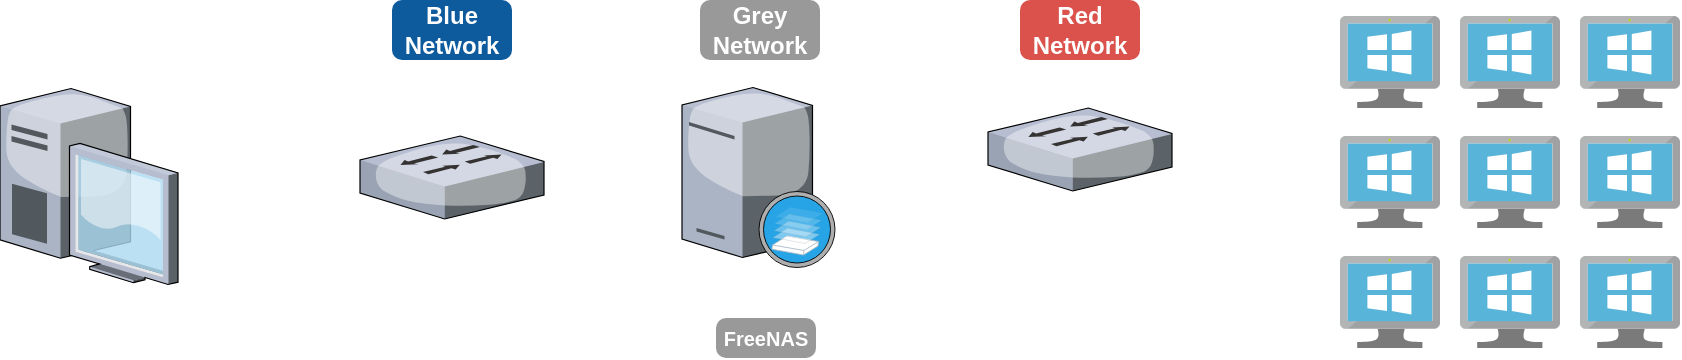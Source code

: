 <mxfile version="12.5.1" type="github"><diagram id="MklE3Ald0l2LQNLtkub2" name="Page-1"><mxGraphModel dx="1550" dy="863" grid="1" gridSize="10" guides="1" tooltips="1" connect="1" arrows="1" fold="1" page="1" pageScale="1" pageWidth="1100" pageHeight="850" math="0" shadow="0"><root><mxCell id="0"/><mxCell id="1" parent="0"/><mxCell id="UOfOELPyZabQkXlp6RQE-1" value="" style="verticalLabelPosition=bottom;aspect=fixed;html=1;verticalAlign=top;strokeColor=none;align=center;outlineConnect=0;shape=mxgraph.citrix.switch;" vertex="1" parent="1"><mxGeometry x="664" y="254" width="92" height="41.5" as="geometry"/></mxCell><mxCell id="UOfOELPyZabQkXlp6RQE-2" value="" style="verticalLabelPosition=bottom;aspect=fixed;html=1;verticalAlign=top;strokeColor=none;align=center;outlineConnect=0;shape=mxgraph.citrix.desktop;" vertex="1" parent="1"><mxGeometry x="170" y="244.25" width="89" height="98" as="geometry"/></mxCell><mxCell id="UOfOELPyZabQkXlp6RQE-4" value="" style="verticalLabelPosition=bottom;aspect=fixed;html=1;verticalAlign=top;strokeColor=none;align=center;outlineConnect=0;shape=mxgraph.citrix.switch;" vertex="1" parent="1"><mxGeometry x="350" y="268" width="92" height="41.5" as="geometry"/></mxCell><mxCell id="UOfOELPyZabQkXlp6RQE-5" value="" style="aspect=fixed;html=1;points=[];align=center;image;fontSize=12;image=img/lib/mscae/VirtualMachineWindows.svg;" vertex="1" parent="1"><mxGeometry x="840" y="208" width="50" height="46" as="geometry"/></mxCell><mxCell id="UOfOELPyZabQkXlp6RQE-6" value="" style="aspect=fixed;html=1;points=[];align=center;image;fontSize=12;image=img/lib/mscae/VirtualMachineWindows.svg;" vertex="1" parent="1"><mxGeometry x="840" y="268" width="50" height="46" as="geometry"/></mxCell><mxCell id="UOfOELPyZabQkXlp6RQE-7" value="" style="aspect=fixed;html=1;points=[];align=center;image;fontSize=12;image=img/lib/mscae/VirtualMachineWindows.svg;" vertex="1" parent="1"><mxGeometry x="840" y="328" width="50" height="46" as="geometry"/></mxCell><mxCell id="UOfOELPyZabQkXlp6RQE-8" value="" style="aspect=fixed;html=1;points=[];align=center;image;fontSize=12;image=img/lib/mscae/VirtualMachineWindows.svg;" vertex="1" parent="1"><mxGeometry x="900" y="208" width="50" height="46" as="geometry"/></mxCell><mxCell id="UOfOELPyZabQkXlp6RQE-9" value="" style="aspect=fixed;html=1;points=[];align=center;image;fontSize=12;image=img/lib/mscae/VirtualMachineWindows.svg;" vertex="1" parent="1"><mxGeometry x="900" y="268" width="50" height="46" as="geometry"/></mxCell><mxCell id="UOfOELPyZabQkXlp6RQE-10" value="" style="aspect=fixed;html=1;points=[];align=center;image;fontSize=12;image=img/lib/mscae/VirtualMachineWindows.svg;" vertex="1" parent="1"><mxGeometry x="900" y="328" width="50" height="46" as="geometry"/></mxCell><mxCell id="UOfOELPyZabQkXlp6RQE-11" value="" style="aspect=fixed;html=1;points=[];align=center;image;fontSize=12;image=img/lib/mscae/VirtualMachineWindows.svg;" vertex="1" parent="1"><mxGeometry x="960" y="208" width="50" height="46" as="geometry"/></mxCell><mxCell id="UOfOELPyZabQkXlp6RQE-12" value="" style="aspect=fixed;html=1;points=[];align=center;image;fontSize=12;image=img/lib/mscae/VirtualMachineWindows.svg;" vertex="1" parent="1"><mxGeometry x="960" y="268" width="50" height="46" as="geometry"/></mxCell><mxCell id="UOfOELPyZabQkXlp6RQE-13" value="" style="aspect=fixed;html=1;points=[];align=center;image;fontSize=12;image=img/lib/mscae/VirtualMachineWindows.svg;" vertex="1" parent="1"><mxGeometry x="960" y="328" width="50" height="46" as="geometry"/></mxCell><mxCell id="UOfOELPyZabQkXlp6RQE-19" value="Red Network" style="html=1;shadow=0;dashed=0;shape=mxgraph.bootstrap.rrect;align=center;rSize=5;strokeColor=none;fillColor=#DB524C;fontColor=#ffffff;fontStyle=1;whiteSpace=wrap;" vertex="1" parent="1"><mxGeometry x="680" y="200" width="60" height="30" as="geometry"/></mxCell><mxCell id="UOfOELPyZabQkXlp6RQE-20" value="Blue Network" style="html=1;shadow=0;dashed=0;shape=mxgraph.bootstrap.rrect;align=center;rSize=5;strokeColor=none;fillColor=#0D5B9D;fontColor=#ffffff;fontStyle=1;whiteSpace=wrap;" vertex="1" parent="1"><mxGeometry x="366" y="200" width="60" height="30" as="geometry"/></mxCell><object label="" id="UOfOELPyZabQkXlp6RQE-3"><mxCell style="verticalLabelPosition=bottom;aspect=fixed;html=1;verticalAlign=top;strokeColor=none;align=center;outlineConnect=0;shape=mxgraph.citrix.xenserver;" vertex="1" parent="1"><mxGeometry x="511" y="243.75" width="76.5" height="90" as="geometry"/></mxCell></object><mxCell id="UOfOELPyZabQkXlp6RQE-17" value="FreeNAS" style="html=1;shadow=0;dashed=0;shape=mxgraph.bootstrap.rrect;align=center;rSize=5;strokeColor=none;fillColor=#999999;fontColor=#ffffff;fontStyle=1;whiteSpace=wrap;fontSize=10;" vertex="1" parent="1"><mxGeometry x="528" y="359" width="50" height="20" as="geometry"/></mxCell><mxCell id="UOfOELPyZabQkXlp6RQE-23" value="Grey Network" style="html=1;shadow=0;dashed=0;shape=mxgraph.bootstrap.rrect;align=center;rSize=5;strokeColor=none;fillColor=#999999;fontColor=#ffffff;fontStyle=1;whiteSpace=wrap;" vertex="1" parent="1"><mxGeometry x="520" y="200" width="60" height="30" as="geometry"/></mxCell></root></mxGraphModel></diagram></mxfile>